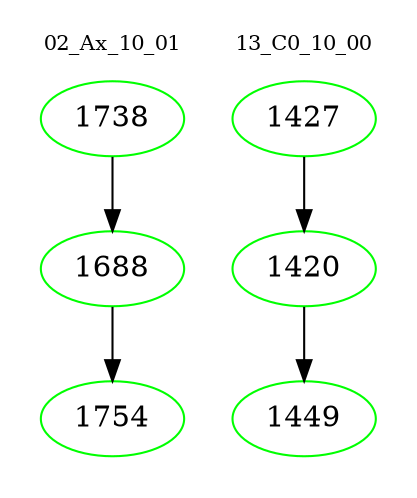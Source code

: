digraph{
subgraph cluster_0 {
color = white
label = "02_Ax_10_01";
fontsize=10;
T0_1738 [label="1738", color="green"]
T0_1738 -> T0_1688 [color="black"]
T0_1688 [label="1688", color="green"]
T0_1688 -> T0_1754 [color="black"]
T0_1754 [label="1754", color="green"]
}
subgraph cluster_1 {
color = white
label = "13_C0_10_00";
fontsize=10;
T1_1427 [label="1427", color="green"]
T1_1427 -> T1_1420 [color="black"]
T1_1420 [label="1420", color="green"]
T1_1420 -> T1_1449 [color="black"]
T1_1449 [label="1449", color="green"]
}
}
